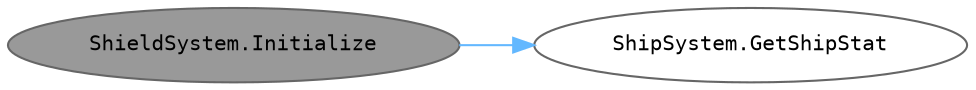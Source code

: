 digraph "ShieldSystem.Initialize"
{
 // INTERACTIVE_SVG=YES
 // LATEX_PDF_SIZE
  bgcolor="transparent";
  edge [fontname=Helvetica,fontsize=10,labelfontname=Helvetica,labelfontsize=10];
  node [fontname=Helvetica,fontsize=10,fontname=Consolas fontsize=10 style=filled height=0.2 width=0.4 margin=0.1];
  rankdir="LR";
  Node1 [id="Node000001",label="ShieldSystem.Initialize",height=0.2,width=0.4,color="gray40", fillcolor="grey60", style="filled", fontcolor="black",tooltip="시스템을 초기화하고 쉴드를 최대치로 설정합니다."];
  Node1 -> Node2 [id="edge1_Node000001_Node000002",color="steelblue1",style="solid",tooltip=" "];
  Node2 [id="Node000002",label="ShipSystem.GetShipStat",height=0.2,width=0.4,color="grey40", fillcolor="white", style="filled",URL="$class_ship_system.html#a0c4c206aa7e875dc6810ea122e46b332",tooltip="현재 함선의 특정 스탯 값을 가져옵니다."];
}

